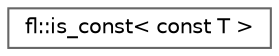 digraph "Graphical Class Hierarchy"
{
 // INTERACTIVE_SVG=YES
 // LATEX_PDF_SIZE
  bgcolor="transparent";
  edge [fontname=Helvetica,fontsize=10,labelfontname=Helvetica,labelfontsize=10];
  node [fontname=Helvetica,fontsize=10,shape=box,height=0.2,width=0.4];
  rankdir="LR";
  Node0 [id="Node000000",label="fl::is_const\< const T \>",height=0.2,width=0.4,color="grey40", fillcolor="white", style="filled",URL="$db/d7d/structfl_1_1is__const_3_01const_01_t_01_4.html",tooltip=" "];
}
